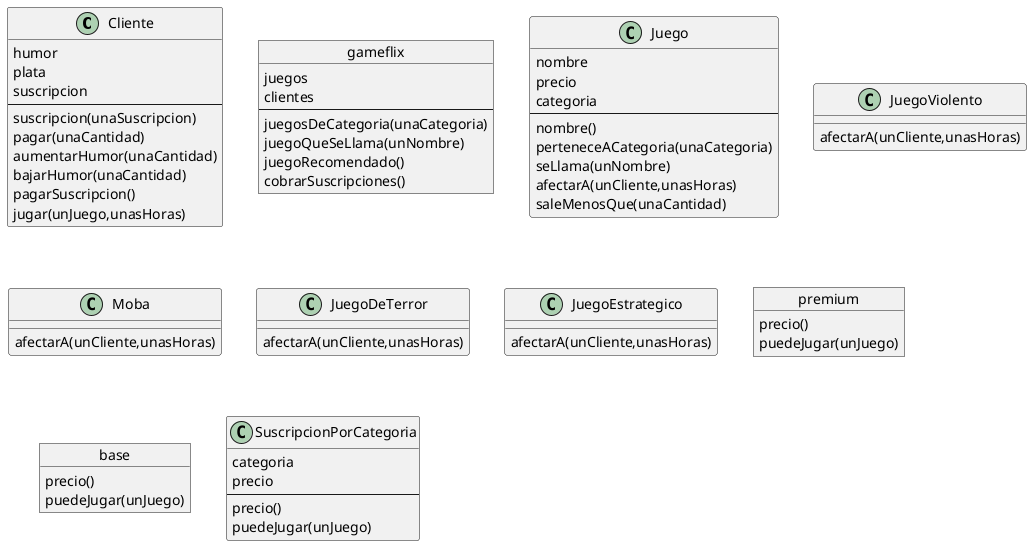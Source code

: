 @startuml diagramaDelCodigo

class Cliente { 
humor
plata
suscripcion
--
suscripcion(unaSuscripcion)
pagar(unaCantidad)
aumentarHumor(unaCantidad)
bajarHumor(unaCantidad)
pagarSuscripcion()
jugar(unJuego,unasHoras)
} 

object gameflix { 
juegos
clientes
--
juegosDeCategoria(unaCategoria)
juegoQueSeLlama(unNombre)
juegoRecomendado()
cobrarSuscripciones()
} 

class Juego { 
nombre
precio
categoria
--
nombre()
perteneceACategoria(unaCategoria)
seLlama(unNombre)
afectarA(unCliente,unasHoras)
saleMenosQue(unaCantidad)
} 

class JuegoViolento { 
afectarA(unCliente,unasHoras)
} 

class Moba { 
afectarA(unCliente,unasHoras)
} 

class JuegoDeTerror { 
afectarA(unCliente,unasHoras)
} 

class JuegoEstrategico { 
afectarA(unCliente,unasHoras)
} 

object premium { 
precio()
puedeJugar(unJuego)
} 

object base { 
precio()
puedeJugar(unJuego)
} 

class SuscripcionPorCategoria { 
categoria
precio
--
precio()
puedeJugar(unJuego)
} 


@enduml